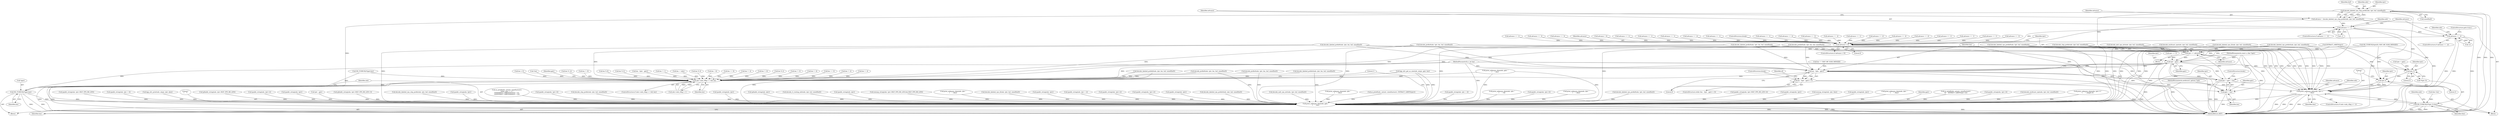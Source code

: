 digraph "0_tcpdump_50a44b6b8e4f7c127440dbd4239cf571945cc1e7@pointer" {
"1001998" [label="(Call,decode_labeled_vpn_clnp_prefix(ndo, tptr, buf, sizeof(buf)))"];
"1001996" [label="(Call,advance = decode_labeled_vpn_clnp_prefix(ndo, tptr, buf, sizeof(buf)))"];
"1002005" [label="(Call,advance == -1)"];
"1002015" [label="(Call,advance == -2)"];
"1002130" [label="(Call,advance < 0)"];
"1002134" [label="(Call,tptr += advance)"];
"1001696" [label="(Call,tptr - pptr)"];
"1001694" [label="(Call,len - (tptr - pptr))"];
"1001693" [label="(Call,len - (tptr - pptr) > 0)"];
"1002123" [label="(Call,tptr = pptr + len)"];
"1002125" [label="(Call,pptr + len)"];
"1002893" [label="(Call,ndo->ndo_vflag > 1 && len)"];
"1002901" [label="(Call,ND_TCHECK2(*pptr,len))"];
"1002905" [label="(Call,print_unknown_data(ndo, pptr, \"\n\t    \", len))"];
"1002095" [label="(Call,tptr-3)"];
"1002115" [label="(Call,tptr-3)"];
"1002113" [label="(Call,print_unknown_data(ndo, tptr-3, \"\n\t    \", tlen))"];
"1002093" [label="(Call,ND_TCHECK2(*(tptr-3),tlen))"];
"1000180" [label="(Call,len % 2)"];
"1000767" [label="(Call,ipaddr_string(ndo, tptr))"];
"1000142" [label="(Call,tptr = pptr)"];
"1002900" [label="(Block,)"];
"1001649" [label="(Call,EXTRACT_16BITS(tptr))"];
"1001775" [label="(Call,advance == -3)"];
"1002903" [label="(Identifier,pptr)"];
"1000153" [label="(Call,len != 1)"];
"1002796" [label="(Call,bgp_attr_print(ndo, atype, tptr, alen))"];
"1002908" [label="(Literal,\"\n\t    \")"];
"1002136" [label="(Identifier,advance)"];
"1002902" [label="(Call,*pptr)"];
"1002047" [label="(Call,advance == -2)"];
"1000909" [label="(Call,ip6addr_string(ndo, tptr+BGP_VPN_RD_LEN))"];
"1002288" [label="(Call,ipaddr_string(ndo, tptr+2))"];
"1002540" [label="(Call,ipaddr_string(ndo, tptr))"];
"1000258" [label="(Call,as_printf(ndo, astostr, sizeof(astostr),\n\t\t\t\tas_size == 2 ?\n\t\t\t\tEXTRACT_16BITS(&tptr[2 + i]) :\n\t\t\t\tEXTRACT_32BITS(&tptr[2 + i])))"];
"1001790" [label="(Call,decode_labeled_vpn_prefix4(ndo, tptr, buf, sizeof(buf)))"];
"1001693" [label="(Call,len - (tptr - pptr) > 0)"];
"1002806" [label="(Call,len -= alen)"];
"1001536" [label="(Call,decode_clnp_prefix(ndo, tptr, buf, sizeof(buf)))"];
"1001870" [label="(Call,advance == -1)"];
"1002030" [label="(Call,decode_mdt_vpn_nlri(ndo, tptr, buf, sizeof(buf)))"];
"1002098" [label="(Identifier,tlen)"];
"1000471" [label="(Call,len % 4)"];
"1001694" [label="(Call,len - (tptr - pptr))"];
"1000331" [label="(Call,ipaddr_string(ndo, tptr))"];
"1000861" [label="(Call,ip6addr_string(ndo, tptr))"];
"1002014" [label="(ControlStructure,if (advance == -2))"];
"1001919" [label="(Call,advance == -2)"];
"1002119" [label="(Identifier,tlen)"];
"1001983" [label="(Call,advance == -2)"];
"1002870" [label="(Call,ND_TCHECK2(*pptr,len))"];
"1000145" [label="(Call,tlen=len)"];
"1002062" [label="(Call,decode_multicast_vpn(ndo, tptr, buf, sizeof(buf)))"];
"1000567" [label="(Call,ipaddr_string(ndo, tptr))"];
"1002118" [label="(Literal,\"\n\t    \")"];
"1002015" [label="(Call,advance == -2)"];
"1001700" [label="(Block,)"];
"1001224" [label="(Call,decode_labeled_prefix4(ndo, tptr, len, buf, sizeof(buf)))"];
"1001018" [label="(Call,isonsap_string(ndo, tptr+BGP_VPN_RD_LEN,tlen-BGP_VPN_RD_LEN))"];
"1001617" [label="(Call,print_unknown_data(ndo, tptr, \"\n\t    \", tlen))"];
"1002107" [label="(ControlStructure,if (ndo->ndo_vflag <= 1))"];
"1002669" [label="(Call,len -=4)"];
"1001504" [label="(Call,decode_labeled_vpn_l2(ndo, tptr, buf, sizeof(buf)))"];
"1001707" [label="(Block,)"];
"1002017" [label="(Call,-2)"];
"1002019" [label="(ControlStructure,goto trunc;)"];
"1002130" [label="(Call,advance < 0)"];
"1001704" [label="(Identifier,af)"];
"1002079" [label="(Call,advance == -2)"];
"1002123" [label="(Call,tptr = pptr + len)"];
"1001698" [label="(Identifier,pptr)"];
"1000391" [label="(Call,len == 6)"];
"1000955" [label="(Call,ipaddr_string(ndo, tptr))"];
"1002001" [label="(Identifier,buf)"];
"1000408" [label="(Call,ipaddr_string(ndo, tptr + 2))"];
"1002129" [label="(ControlStructure,if (advance < 0))"];
"1002302" [label="(Call,ipaddr_string(ndo, tptr+2))"];
"1001296" [label="(Call,decode_rt_routing_info(ndo, tptr, buf, sizeof(buf)))"];
"1002116" [label="(Identifier,tptr)"];
"1000312" [label="(Call,len != 4)"];
"1002223" [label="(Call,ipaddr_string(ndo, tptr+2))"];
"1000129" [label="(MethodParameterIn,u_int len)"];
"1002096" [label="(Identifier,tptr)"];
"1001695" [label="(Identifier,len)"];
"1002128" [label="(ControlStructure,break;)"];
"1002906" [label="(Identifier,ndo)"];
"1002004" [label="(ControlStructure,if (advance == -1))"];
"1002127" [label="(Identifier,len)"];
"1001822" [label="(Call,decode_prefix6(ndo, tptr, len, buf, sizeof(buf)))"];
"1002905" [label="(Call,print_unknown_data(ndo, pptr, \"\n\t    \", len))"];
"1002520" [label="(Call,ipaddr_string(ndo, tptr))"];
"1001264" [label="(Call,decode_labeled_vpn_prefix4(ndo, tptr, buf, sizeof(buf)))"];
"1001360" [label="(Call,decode_mdt_vpn_nlri(ndo, tptr, buf, sizeof(buf)))"];
"1001996" [label="(Call,advance = decode_labeled_vpn_clnp_prefix(ndo, tptr, buf, sizeof(buf)))"];
"1002899" [label="(Identifier,len)"];
"1001092" [label="(Call,print_unknown_data(ndo, tptr, \"\n\t    \", tlen))"];
"1002893" [label="(Call,ndo->ndo_vflag > 1 && len)"];
"1001710" [label="(Call,decode_prefix4(ndo, tptr, len, buf, sizeof(buf)))"];
"1000376" [label="(Call,len != 8)"];
"1002659" [label="(Call,as_printf(ndo, astostr, sizeof(astostr), EXTRACT_32BITS(tptr)))"];
"1000128" [label="(MethodParameterIn,const u_char *pptr)"];
"1000126" [label="(MethodParameterIn,netdissect_options *ndo)"];
"1001973" [label="(Call,advance == -1)"];
"1000463" [label="(Call,ipaddr_string(ndo, tptr + 4))"];
"1002135" [label="(Identifier,tptr)"];
"1002094" [label="(Call,*(tptr-3))"];
"1002069" [label="(Call,advance == -1)"];
"1002093" [label="(Call,ND_TCHECK2(*(tptr-3),tlen))"];
"1002382" [label="(Call,print_unknown_data(ndo, tptr, \"\n\t      \", 8))"];
"1002037" [label="(Call,advance == -1)"];
"1002465" [label="(Call,ipaddr_string(ndo, tptr+4))"];
"1000682" [label="(Call,print_unknown_data(ndo, tptr, \"\n\t    \", tlen))"];
"1001862" [label="(Call,decode_labeled_prefix6(ndo, tptr, len, buf, sizeof(buf)))"];
"1002911" [label="(Literal,1)"];
"1002011" [label="(Identifier,ndo)"];
"1002901" [label="(Call,ND_TCHECK2(*pptr,len))"];
"1002007" [label="(Call,-1)"];
"1002097" [label="(Literal,3)"];
"1000362" [label="(Call,len != 0)"];
"1001472" [label="(Call,decode_labeled_vpn_prefix6(ndo, tptr, buf, sizeof(buf)))"];
"1000373" [label="(Call,len != 6)"];
"1001887" [label="(Call,advance == -3)"];
"1001642" [label="(Call,ND_TCHECK2(tptr[0], BGP_MP_NLRI_MINSIZE))"];
"1001038" [label="(Call,ipaddr_string(ndo, tptr+BGP_VPN_RD_LEN+4))"];
"1001941" [label="(Call,advance == -1)"];
"1001934" [label="(Call,decode_labeled_vpn_l2(ndo, tptr, buf, sizeof(buf)))"];
"1002005" [label="(Call,advance == -1)"];
"1002886" [label="(Call,print_unknown_data(ndo, pptr, \"\n\t    \", len))"];
"1001689" [label="(Call,tptr += 3)"];
"1001999" [label="(Identifier,ndo)"];
"1000977" [label="(Call,isonsap_string(ndo, tptr, tlen))"];
"1002016" [label="(Identifier,advance)"];
"1002117" [label="(Literal,3)"];
"1000598" [label="(Call,ipaddr_string(ndo, tptr))"];
"1001847" [label="(Call,advance == -3)"];
"1001735" [label="(Call,advance == -3)"];
"1002131" [label="(Identifier,advance)"];
"1002120" [label="(Call,advance = 0)"];
"1002121" [label="(Identifier,advance)"];
"1001696" [label="(Call,tptr - pptr)"];
"1001699" [label="(Literal,0)"];
"1002556" [label="(Call,print_unknown_data(ndo, tptr, \"\n\t      \", tlen))"];
"1002907" [label="(Identifier,pptr)"];
"1002124" [label="(Identifier,tptr)"];
"1001697" [label="(Identifier,tptr)"];
"1002241" [label="(Call,as_printf(ndo, astostr, sizeof(astostr),\n\t\t\t    EXTRACT_32BITS(tptr+2)))"];
"1002000" [label="(Identifier,tptr)"];
"1002813" [label="(Call,len == 0)"];
"1002126" [label="(Identifier,pptr)"];
"1001997" [label="(Identifier,advance)"];
"1001797" [label="(Call,advance == -1)"];
"1002101" [label="(Identifier,ndo)"];
"1002915" [label="(MethodReturn,RET)"];
"1001758" [label="(Call,advance == -1)"];
"1002486" [label="(Call,ipaddr_string(ndo, tptr+4))"];
"1002095" [label="(Call,tptr-3)"];
"1001328" [label="(Call,decode_multicast_vpn(ndo, tptr, buf, sizeof(buf)))"];
"1000548" [label="(Call,len != 4)"];
"1001830" [label="(Call,advance == -1)"];
"1000338" [label="(Call,len != 4)"];
"1002627" [label="(Call,print_unknown_data(ndo, tptr+3,\"\n\t      \", length-3))"];
"1000815" [label="(Call,ipaddr_string(ndo, tptr+BGP_VPN_RD_LEN))"];
"1002830" [label="(Call,len > 0)"];
"1000190" [label="(Call,!len)"];
"1000428" [label="(Call,ipaddr_string(ndo, tptr + 4))"];
"1002137" [label="(ControlStructure,break;)"];
"1001951" [label="(Call,advance == -2)"];
"1001902" [label="(Call,decode_labeled_vpn_prefix6(ndo, tptr, buf, sizeof(buf)))"];
"1002132" [label="(Literal,0)"];
"1001750" [label="(Call,decode_labeled_prefix4(ndo, tptr, len, buf, sizeof(buf)))"];
"1002904" [label="(Identifier,len)"];
"1002816" [label="(Call,len % 12)"];
"1002023" [label="(Identifier,ndo)"];
"1000200" [label="(Call,bgp_attr_get_as_size(ndo, atype, pptr, len))"];
"1002503" [label="(Call,ipaddr_string(ndo, tptr))"];
"1001718" [label="(Call,advance == -1)"];
"1000436" [label="(Call,len != 8)"];
"1002140" [label="(Call,len % 8)"];
"1002002" [label="(Call,sizeof(buf))"];
"1001170" [label="(Call,tptr - pptr)"];
"1001058" [label="(Call,ip6addr_string(ndo, tptr+BGP_VPN_RD_LEN+3))"];
"1002114" [label="(Identifier,ndo)"];
"1001568" [label="(Call,decode_labeled_vpn_clnp_prefix(ndo, tptr, buf, sizeof(buf)))"];
"1002113" [label="(Call,print_unknown_data(ndo, tptr-3, \"\n\t    \", tlen))"];
"1001682" [label="(Call,len == BGP_MP_NLRI_MINSIZE)"];
"1002006" [label="(Identifier,advance)"];
"1002133" [label="(ControlStructure,break;)"];
"1002909" [label="(Identifier,len)"];
"1000573" [label="(Call,len % 4)"];
"1001998" [label="(Call,decode_labeled_vpn_clnp_prefix(ndo, tptr, buf, sizeof(buf)))"];
"1001168" [label="(Call,len - (tptr - pptr))"];
"1002125" [label="(Call,pptr + len)"];
"1002892" [label="(ControlStructure,if (ndo->ndo_vflag > 1 && len))"];
"1001432" [label="(Call,decode_labeled_prefix6(ndo, tptr, len, buf, sizeof(buf)))"];
"1001966" [label="(Call,decode_clnp_prefix(ndo, tptr, buf, sizeof(buf)))"];
"1002207" [label="(Call,ipaddr_string(ndo, tptr+4))"];
"1002134" [label="(Call,tptr += advance)"];
"1001184" [label="(Call,decode_prefix4(ndo, tptr, len, buf, sizeof(buf)))"];
"1001909" [label="(Call,advance == -1)"];
"1001692" [label="(ControlStructure,while (len - (tptr - pptr) > 0))"];
"1002115" [label="(Call,tptr-3)"];
"1001807" [label="(Call,advance == -2)"];
"1002894" [label="(Call,ndo->ndo_vflag > 1)"];
"1001392" [label="(Call,decode_prefix6(ndo, tptr, len, buf, sizeof(buf)))"];
"1001998" -> "1001996"  [label="AST: "];
"1001998" -> "1002002"  [label="CFG: "];
"1001999" -> "1001998"  [label="AST: "];
"1002000" -> "1001998"  [label="AST: "];
"1002001" -> "1001998"  [label="AST: "];
"1002002" -> "1001998"  [label="AST: "];
"1001996" -> "1001998"  [label="CFG: "];
"1001998" -> "1002915"  [label="DDG: "];
"1001998" -> "1002915"  [label="DDG: "];
"1001998" -> "1002915"  [label="DDG: "];
"1001998" -> "1001996"  [label="DDG: "];
"1001998" -> "1001996"  [label="DDG: "];
"1001998" -> "1001996"  [label="DDG: "];
"1001998" -> "1002113"  [label="DDG: "];
"1001998" -> "1002134"  [label="DDG: "];
"1001998" -> "1002905"  [label="DDG: "];
"1001996" -> "1001707"  [label="AST: "];
"1001997" -> "1001996"  [label="AST: "];
"1002006" -> "1001996"  [label="CFG: "];
"1001996" -> "1002915"  [label="DDG: "];
"1001996" -> "1002005"  [label="DDG: "];
"1002005" -> "1002004"  [label="AST: "];
"1002005" -> "1002007"  [label="CFG: "];
"1002006" -> "1002005"  [label="AST: "];
"1002007" -> "1002005"  [label="AST: "];
"1002011" -> "1002005"  [label="CFG: "];
"1002016" -> "1002005"  [label="CFG: "];
"1002005" -> "1002915"  [label="DDG: "];
"1002005" -> "1002915"  [label="DDG: "];
"1002005" -> "1002915"  [label="DDG: "];
"1002007" -> "1002005"  [label="DDG: "];
"1002005" -> "1002015"  [label="DDG: "];
"1002005" -> "1002130"  [label="DDG: "];
"1002015" -> "1002014"  [label="AST: "];
"1002015" -> "1002017"  [label="CFG: "];
"1002016" -> "1002015"  [label="AST: "];
"1002017" -> "1002015"  [label="AST: "];
"1002019" -> "1002015"  [label="CFG: "];
"1002023" -> "1002015"  [label="CFG: "];
"1002015" -> "1002915"  [label="DDG: "];
"1002015" -> "1002915"  [label="DDG: "];
"1002015" -> "1002915"  [label="DDG: "];
"1002017" -> "1002015"  [label="DDG: "];
"1002015" -> "1002130"  [label="DDG: "];
"1002130" -> "1002129"  [label="AST: "];
"1002130" -> "1002132"  [label="CFG: "];
"1002131" -> "1002130"  [label="AST: "];
"1002132" -> "1002130"  [label="AST: "];
"1002133" -> "1002130"  [label="CFG: "];
"1002135" -> "1002130"  [label="CFG: "];
"1002130" -> "1002915"  [label="DDG: "];
"1002130" -> "1002915"  [label="DDG: "];
"1001941" -> "1002130"  [label="DDG: "];
"1001847" -> "1002130"  [label="DDG: "];
"1002047" -> "1002130"  [label="DDG: "];
"1001951" -> "1002130"  [label="DDG: "];
"1001718" -> "1002130"  [label="DDG: "];
"1001870" -> "1002130"  [label="DDG: "];
"1001887" -> "1002130"  [label="DDG: "];
"1001735" -> "1002130"  [label="DDG: "];
"1002069" -> "1002130"  [label="DDG: "];
"1001909" -> "1002130"  [label="DDG: "];
"1001775" -> "1002130"  [label="DDG: "];
"1001758" -> "1002130"  [label="DDG: "];
"1002037" -> "1002130"  [label="DDG: "];
"1001807" -> "1002130"  [label="DDG: "];
"1001830" -> "1002130"  [label="DDG: "];
"1002120" -> "1002130"  [label="DDG: "];
"1001973" -> "1002130"  [label="DDG: "];
"1002079" -> "1002130"  [label="DDG: "];
"1001919" -> "1002130"  [label="DDG: "];
"1001983" -> "1002130"  [label="DDG: "];
"1001797" -> "1002130"  [label="DDG: "];
"1002130" -> "1002134"  [label="DDG: "];
"1002134" -> "1001700"  [label="AST: "];
"1002134" -> "1002136"  [label="CFG: "];
"1002135" -> "1002134"  [label="AST: "];
"1002136" -> "1002134"  [label="AST: "];
"1001695" -> "1002134"  [label="CFG: "];
"1002134" -> "1002915"  [label="DDG: "];
"1002134" -> "1001696"  [label="DDG: "];
"1002123" -> "1002134"  [label="DDG: "];
"1001642" -> "1002134"  [label="DDG: "];
"1002030" -> "1002134"  [label="DDG: "];
"1001902" -> "1002134"  [label="DDG: "];
"1001790" -> "1002134"  [label="DDG: "];
"1001710" -> "1002134"  [label="DDG: "];
"1001822" -> "1002134"  [label="DDG: "];
"1001934" -> "1002134"  [label="DDG: "];
"1001966" -> "1002134"  [label="DDG: "];
"1001862" -> "1002134"  [label="DDG: "];
"1001750" -> "1002134"  [label="DDG: "];
"1002062" -> "1002134"  [label="DDG: "];
"1001649" -> "1002134"  [label="DDG: "];
"1001696" -> "1001694"  [label="AST: "];
"1001696" -> "1001698"  [label="CFG: "];
"1001697" -> "1001696"  [label="AST: "];
"1001698" -> "1001696"  [label="AST: "];
"1001694" -> "1001696"  [label="CFG: "];
"1001696" -> "1002915"  [label="DDG: "];
"1001696" -> "1002915"  [label="DDG: "];
"1001696" -> "1001694"  [label="DDG: "];
"1001696" -> "1001694"  [label="DDG: "];
"1001642" -> "1001696"  [label="DDG: "];
"1001689" -> "1001696"  [label="DDG: "];
"1001649" -> "1001696"  [label="DDG: "];
"1000128" -> "1001696"  [label="DDG: "];
"1001696" -> "1002095"  [label="DDG: "];
"1001696" -> "1002123"  [label="DDG: "];
"1001696" -> "1002125"  [label="DDG: "];
"1001696" -> "1002905"  [label="DDG: "];
"1001694" -> "1001693"  [label="AST: "];
"1001695" -> "1001694"  [label="AST: "];
"1001699" -> "1001694"  [label="CFG: "];
"1001694" -> "1002915"  [label="DDG: "];
"1001694" -> "1001693"  [label="DDG: "];
"1001694" -> "1001693"  [label="DDG: "];
"1001862" -> "1001694"  [label="DDG: "];
"1001822" -> "1001694"  [label="DDG: "];
"1001710" -> "1001694"  [label="DDG: "];
"1001682" -> "1001694"  [label="DDG: "];
"1001750" -> "1001694"  [label="DDG: "];
"1000129" -> "1001694"  [label="DDG: "];
"1001694" -> "1002123"  [label="DDG: "];
"1001694" -> "1002125"  [label="DDG: "];
"1001694" -> "1002893"  [label="DDG: "];
"1001693" -> "1001692"  [label="AST: "];
"1001693" -> "1001699"  [label="CFG: "];
"1001699" -> "1001693"  [label="AST: "];
"1001704" -> "1001693"  [label="CFG: "];
"1002137" -> "1001693"  [label="CFG: "];
"1001693" -> "1002915"  [label="DDG: "];
"1001693" -> "1002915"  [label="DDG: "];
"1002123" -> "1001707"  [label="AST: "];
"1002123" -> "1002125"  [label="CFG: "];
"1002124" -> "1002123"  [label="AST: "];
"1002125" -> "1002123"  [label="AST: "];
"1002128" -> "1002123"  [label="CFG: "];
"1002123" -> "1002915"  [label="DDG: "];
"1002123" -> "1002915"  [label="DDG: "];
"1000128" -> "1002123"  [label="DDG: "];
"1000129" -> "1002123"  [label="DDG: "];
"1002125" -> "1002127"  [label="CFG: "];
"1002126" -> "1002125"  [label="AST: "];
"1002127" -> "1002125"  [label="AST: "];
"1002125" -> "1002915"  [label="DDG: "];
"1000128" -> "1002125"  [label="DDG: "];
"1000129" -> "1002125"  [label="DDG: "];
"1002893" -> "1002892"  [label="AST: "];
"1002893" -> "1002894"  [label="CFG: "];
"1002893" -> "1002899"  [label="CFG: "];
"1002894" -> "1002893"  [label="AST: "];
"1002899" -> "1002893"  [label="AST: "];
"1002903" -> "1002893"  [label="CFG: "];
"1002911" -> "1002893"  [label="CFG: "];
"1002893" -> "1002915"  [label="DDG: "];
"1002893" -> "1002915"  [label="DDG: "];
"1002893" -> "1002915"  [label="DDG: "];
"1002894" -> "1002893"  [label="DDG: "];
"1002894" -> "1002893"  [label="DDG: "];
"1000338" -> "1002893"  [label="DDG: "];
"1000180" -> "1002893"  [label="DDG: "];
"1000573" -> "1002893"  [label="DDG: "];
"1000153" -> "1002893"  [label="DDG: "];
"1001750" -> "1002893"  [label="DDG: "];
"1002806" -> "1002893"  [label="DDG: "];
"1001392" -> "1002893"  [label="DDG: "];
"1000376" -> "1002893"  [label="DDG: "];
"1001862" -> "1002893"  [label="DDG: "];
"1002830" -> "1002893"  [label="DDG: "];
"1000436" -> "1002893"  [label="DDG: "];
"1001822" -> "1002893"  [label="DDG: "];
"1000471" -> "1002893"  [label="DDG: "];
"1000391" -> "1002893"  [label="DDG: "];
"1001710" -> "1002893"  [label="DDG: "];
"1000312" -> "1002893"  [label="DDG: "];
"1002870" -> "1002893"  [label="DDG: "];
"1002813" -> "1002893"  [label="DDG: "];
"1001168" -> "1002893"  [label="DDG: "];
"1000190" -> "1002893"  [label="DDG: "];
"1001432" -> "1002893"  [label="DDG: "];
"1002886" -> "1002893"  [label="DDG: "];
"1002816" -> "1002893"  [label="DDG: "];
"1001224" -> "1002893"  [label="DDG: "];
"1002140" -> "1002893"  [label="DDG: "];
"1000373" -> "1002893"  [label="DDG: "];
"1000548" -> "1002893"  [label="DDG: "];
"1002669" -> "1002893"  [label="DDG: "];
"1000362" -> "1002893"  [label="DDG: "];
"1001184" -> "1002893"  [label="DDG: "];
"1000129" -> "1002893"  [label="DDG: "];
"1000200" -> "1002893"  [label="DDG: "];
"1002893" -> "1002901"  [label="DDG: "];
"1002901" -> "1002900"  [label="AST: "];
"1002901" -> "1002904"  [label="CFG: "];
"1002902" -> "1002901"  [label="AST: "];
"1002904" -> "1002901"  [label="AST: "];
"1002906" -> "1002901"  [label="CFG: "];
"1002901" -> "1002915"  [label="DDG: "];
"1002901" -> "1002915"  [label="DDG: "];
"1002870" -> "1002901"  [label="DDG: "];
"1000129" -> "1002901"  [label="DDG: "];
"1002901" -> "1002905"  [label="DDG: "];
"1002905" -> "1002900"  [label="AST: "];
"1002905" -> "1002909"  [label="CFG: "];
"1002906" -> "1002905"  [label="AST: "];
"1002907" -> "1002905"  [label="AST: "];
"1002908" -> "1002905"  [label="AST: "];
"1002909" -> "1002905"  [label="AST: "];
"1002911" -> "1002905"  [label="CFG: "];
"1002905" -> "1002915"  [label="DDG: "];
"1002905" -> "1002915"  [label="DDG: "];
"1002905" -> "1002915"  [label="DDG: "];
"1002905" -> "1002915"  [label="DDG: "];
"1000598" -> "1002905"  [label="DDG: "];
"1000331" -> "1002905"  [label="DDG: "];
"1001018" -> "1002905"  [label="DDG: "];
"1001092" -> "1002905"  [label="DDG: "];
"1000977" -> "1002905"  [label="DDG: "];
"1002886" -> "1002905"  [label="DDG: "];
"1002886" -> "1002905"  [label="DDG: "];
"1001264" -> "1002905"  [label="DDG: "];
"1000258" -> "1002905"  [label="DDG: "];
"1002113" -> "1002905"  [label="DDG: "];
"1002223" -> "1002905"  [label="DDG: "];
"1000815" -> "1002905"  [label="DDG: "];
"1002540" -> "1002905"  [label="DDG: "];
"1001432" -> "1002905"  [label="DDG: "];
"1000200" -> "1002905"  [label="DDG: "];
"1000200" -> "1002905"  [label="DDG: "];
"1001862" -> "1002905"  [label="DDG: "];
"1001392" -> "1002905"  [label="DDG: "];
"1002486" -> "1002905"  [label="DDG: "];
"1001184" -> "1002905"  [label="DDG: "];
"1000567" -> "1002905"  [label="DDG: "];
"1001328" -> "1002905"  [label="DDG: "];
"1000408" -> "1002905"  [label="DDG: "];
"1002241" -> "1002905"  [label="DDG: "];
"1001568" -> "1002905"  [label="DDG: "];
"1000682" -> "1002905"  [label="DDG: "];
"1002465" -> "1002905"  [label="DDG: "];
"1001822" -> "1002905"  [label="DDG: "];
"1001750" -> "1002905"  [label="DDG: "];
"1002627" -> "1002905"  [label="DDG: "];
"1002030" -> "1002905"  [label="DDG: "];
"1001472" -> "1002905"  [label="DDG: "];
"1002382" -> "1002905"  [label="DDG: "];
"1001536" -> "1002905"  [label="DDG: "];
"1002796" -> "1002905"  [label="DDG: "];
"1001934" -> "1002905"  [label="DDG: "];
"1002207" -> "1002905"  [label="DDG: "];
"1002062" -> "1002905"  [label="DDG: "];
"1000909" -> "1002905"  [label="DDG: "];
"1001224" -> "1002905"  [label="DDG: "];
"1000463" -> "1002905"  [label="DDG: "];
"1001504" -> "1002905"  [label="DDG: "];
"1001710" -> "1002905"  [label="DDG: "];
"1001790" -> "1002905"  [label="DDG: "];
"1002288" -> "1002905"  [label="DDG: "];
"1001360" -> "1002905"  [label="DDG: "];
"1001966" -> "1002905"  [label="DDG: "];
"1001617" -> "1002905"  [label="DDG: "];
"1001902" -> "1002905"  [label="DDG: "];
"1002302" -> "1002905"  [label="DDG: "];
"1001058" -> "1002905"  [label="DDG: "];
"1001296" -> "1002905"  [label="DDG: "];
"1000861" -> "1002905"  [label="DDG: "];
"1000955" -> "1002905"  [label="DDG: "];
"1002520" -> "1002905"  [label="DDG: "];
"1000428" -> "1002905"  [label="DDG: "];
"1000767" -> "1002905"  [label="DDG: "];
"1001038" -> "1002905"  [label="DDG: "];
"1002556" -> "1002905"  [label="DDG: "];
"1002659" -> "1002905"  [label="DDG: "];
"1002503" -> "1002905"  [label="DDG: "];
"1000126" -> "1002905"  [label="DDG: "];
"1001170" -> "1002905"  [label="DDG: "];
"1000128" -> "1002905"  [label="DDG: "];
"1000129" -> "1002905"  [label="DDG: "];
"1002095" -> "1002094"  [label="AST: "];
"1002095" -> "1002097"  [label="CFG: "];
"1002096" -> "1002095"  [label="AST: "];
"1002097" -> "1002095"  [label="AST: "];
"1002094" -> "1002095"  [label="CFG: "];
"1001642" -> "1002095"  [label="DDG: "];
"1000142" -> "1002095"  [label="DDG: "];
"1001649" -> "1002095"  [label="DDG: "];
"1002095" -> "1002115"  [label="DDG: "];
"1002115" -> "1002113"  [label="AST: "];
"1002115" -> "1002117"  [label="CFG: "];
"1002116" -> "1002115"  [label="AST: "];
"1002117" -> "1002115"  [label="AST: "];
"1002118" -> "1002115"  [label="CFG: "];
"1002115" -> "1002113"  [label="DDG: "];
"1002115" -> "1002113"  [label="DDG: "];
"1001642" -> "1002115"  [label="DDG: "];
"1001649" -> "1002115"  [label="DDG: "];
"1002113" -> "1002107"  [label="AST: "];
"1002113" -> "1002119"  [label="CFG: "];
"1002114" -> "1002113"  [label="AST: "];
"1002118" -> "1002113"  [label="AST: "];
"1002119" -> "1002113"  [label="AST: "];
"1002121" -> "1002113"  [label="CFG: "];
"1002113" -> "1002915"  [label="DDG: "];
"1002113" -> "1002915"  [label="DDG: "];
"1002113" -> "1002915"  [label="DDG: "];
"1002113" -> "1002915"  [label="DDG: "];
"1002113" -> "1002093"  [label="DDG: "];
"1001862" -> "1002113"  [label="DDG: "];
"1002030" -> "1002113"  [label="DDG: "];
"1001934" -> "1002113"  [label="DDG: "];
"1002062" -> "1002113"  [label="DDG: "];
"1001966" -> "1002113"  [label="DDG: "];
"1001902" -> "1002113"  [label="DDG: "];
"1001750" -> "1002113"  [label="DDG: "];
"1001822" -> "1002113"  [label="DDG: "];
"1001710" -> "1002113"  [label="DDG: "];
"1001790" -> "1002113"  [label="DDG: "];
"1000126" -> "1002113"  [label="DDG: "];
"1002093" -> "1002113"  [label="DDG: "];
"1002093" -> "1001707"  [label="AST: "];
"1002093" -> "1002098"  [label="CFG: "];
"1002094" -> "1002093"  [label="AST: "];
"1002098" -> "1002093"  [label="AST: "];
"1002101" -> "1002093"  [label="CFG: "];
"1002093" -> "1002915"  [label="DDG: "];
"1002093" -> "1002915"  [label="DDG: "];
"1002093" -> "1002915"  [label="DDG: "];
"1000145" -> "1002093"  [label="DDG: "];
}
